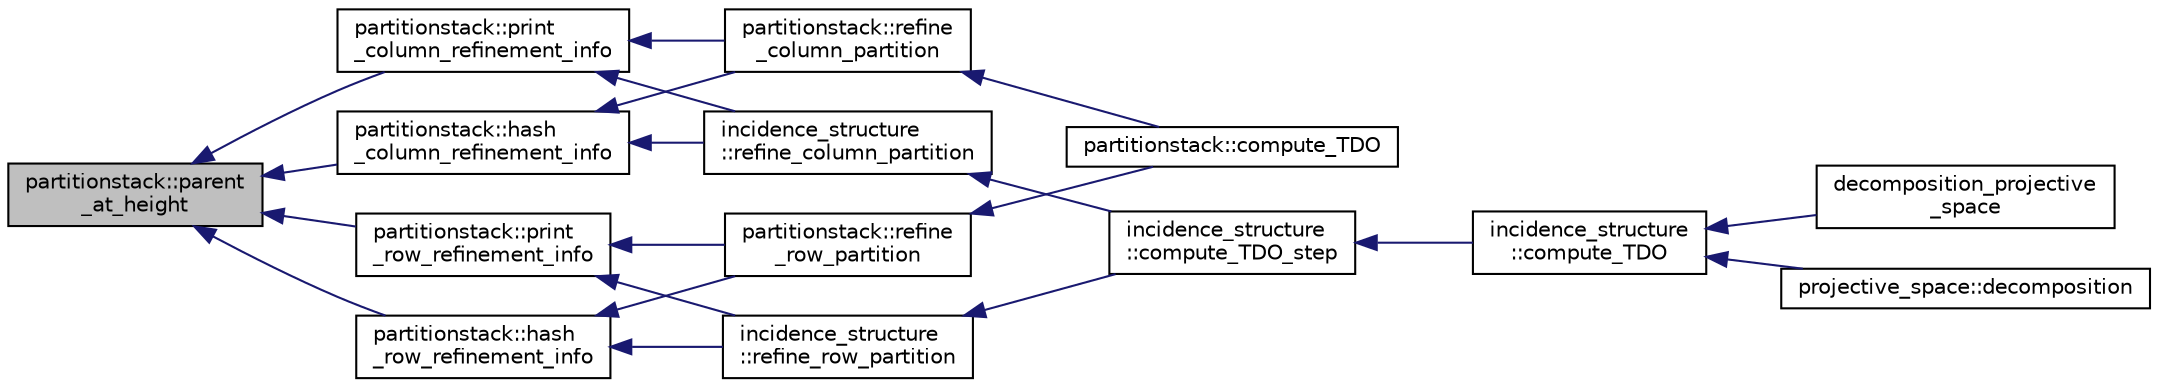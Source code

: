 digraph "partitionstack::parent_at_height"
{
  edge [fontname="Helvetica",fontsize="10",labelfontname="Helvetica",labelfontsize="10"];
  node [fontname="Helvetica",fontsize="10",shape=record];
  rankdir="LR";
  Node513 [label="partitionstack::parent\l_at_height",height=0.2,width=0.4,color="black", fillcolor="grey75", style="filled", fontcolor="black"];
  Node513 -> Node514 [dir="back",color="midnightblue",fontsize="10",style="solid",fontname="Helvetica"];
  Node514 [label="partitionstack::hash\l_column_refinement_info",height=0.2,width=0.4,color="black", fillcolor="white", style="filled",URL="$d3/d87/classpartitionstack.html#a13362337bacd51a6de12a305bcd08211"];
  Node514 -> Node515 [dir="back",color="midnightblue",fontsize="10",style="solid",fontname="Helvetica"];
  Node515 [label="partitionstack::refine\l_column_partition",height=0.2,width=0.4,color="black", fillcolor="white", style="filled",URL="$d3/d87/classpartitionstack.html#a6a03122f333fff632293b8a4ebdd2803"];
  Node515 -> Node516 [dir="back",color="midnightblue",fontsize="10",style="solid",fontname="Helvetica"];
  Node516 [label="partitionstack::compute_TDO",height=0.2,width=0.4,color="black", fillcolor="white", style="filled",URL="$d3/d87/classpartitionstack.html#a40d83b004c2f2312d231de8bab671ebb"];
  Node514 -> Node517 [dir="back",color="midnightblue",fontsize="10",style="solid",fontname="Helvetica"];
  Node517 [label="incidence_structure\l::refine_column_partition",height=0.2,width=0.4,color="black", fillcolor="white", style="filled",URL="$da/d8a/classincidence__structure.html#ac262f307c1531d67496129dc7890cda4"];
  Node517 -> Node518 [dir="back",color="midnightblue",fontsize="10",style="solid",fontname="Helvetica"];
  Node518 [label="incidence_structure\l::compute_TDO_step",height=0.2,width=0.4,color="black", fillcolor="white", style="filled",URL="$da/d8a/classincidence__structure.html#a6175accaa64033df34d722c594a8b827"];
  Node518 -> Node519 [dir="back",color="midnightblue",fontsize="10",style="solid",fontname="Helvetica"];
  Node519 [label="incidence_structure\l::compute_TDO",height=0.2,width=0.4,color="black", fillcolor="white", style="filled",URL="$da/d8a/classincidence__structure.html#a617e41f176be4a8d522036666342f65e"];
  Node519 -> Node520 [dir="back",color="midnightblue",fontsize="10",style="solid",fontname="Helvetica"];
  Node520 [label="decomposition_projective\l_space",height=0.2,width=0.4,color="black", fillcolor="white", style="filled",URL="$df/d74/tl__geometry_8h.html#a82c6b40b3138e3e5bae2299d49680ac1"];
  Node519 -> Node521 [dir="back",color="midnightblue",fontsize="10",style="solid",fontname="Helvetica"];
  Node521 [label="projective_space::decomposition",height=0.2,width=0.4,color="black", fillcolor="white", style="filled",URL="$d2/d17/classprojective__space.html#ae060ee525e7a974bce04d78be7f6dd51"];
  Node513 -> Node522 [dir="back",color="midnightblue",fontsize="10",style="solid",fontname="Helvetica"];
  Node522 [label="partitionstack::hash\l_row_refinement_info",height=0.2,width=0.4,color="black", fillcolor="white", style="filled",URL="$d3/d87/classpartitionstack.html#a878dad34f16a64fcd9ac6bef56b494e4"];
  Node522 -> Node523 [dir="back",color="midnightblue",fontsize="10",style="solid",fontname="Helvetica"];
  Node523 [label="partitionstack::refine\l_row_partition",height=0.2,width=0.4,color="black", fillcolor="white", style="filled",URL="$d3/d87/classpartitionstack.html#aa52dc8b86c34cf2455733e58e4f0e9e0"];
  Node523 -> Node516 [dir="back",color="midnightblue",fontsize="10",style="solid",fontname="Helvetica"];
  Node522 -> Node524 [dir="back",color="midnightblue",fontsize="10",style="solid",fontname="Helvetica"];
  Node524 [label="incidence_structure\l::refine_row_partition",height=0.2,width=0.4,color="black", fillcolor="white", style="filled",URL="$da/d8a/classincidence__structure.html#a6e1419be9f59e69fd83b44e6b11905ea"];
  Node524 -> Node518 [dir="back",color="midnightblue",fontsize="10",style="solid",fontname="Helvetica"];
  Node513 -> Node525 [dir="back",color="midnightblue",fontsize="10",style="solid",fontname="Helvetica"];
  Node525 [label="partitionstack::print\l_column_refinement_info",height=0.2,width=0.4,color="black", fillcolor="white", style="filled",URL="$d3/d87/classpartitionstack.html#a3017cbe9d526ce0d99d44939eabf3cef"];
  Node525 -> Node515 [dir="back",color="midnightblue",fontsize="10",style="solid",fontname="Helvetica"];
  Node525 -> Node517 [dir="back",color="midnightblue",fontsize="10",style="solid",fontname="Helvetica"];
  Node513 -> Node526 [dir="back",color="midnightblue",fontsize="10",style="solid",fontname="Helvetica"];
  Node526 [label="partitionstack::print\l_row_refinement_info",height=0.2,width=0.4,color="black", fillcolor="white", style="filled",URL="$d3/d87/classpartitionstack.html#a239ac35b37e27fa76927b9d1b542cc16"];
  Node526 -> Node523 [dir="back",color="midnightblue",fontsize="10",style="solid",fontname="Helvetica"];
  Node526 -> Node524 [dir="back",color="midnightblue",fontsize="10",style="solid",fontname="Helvetica"];
}
